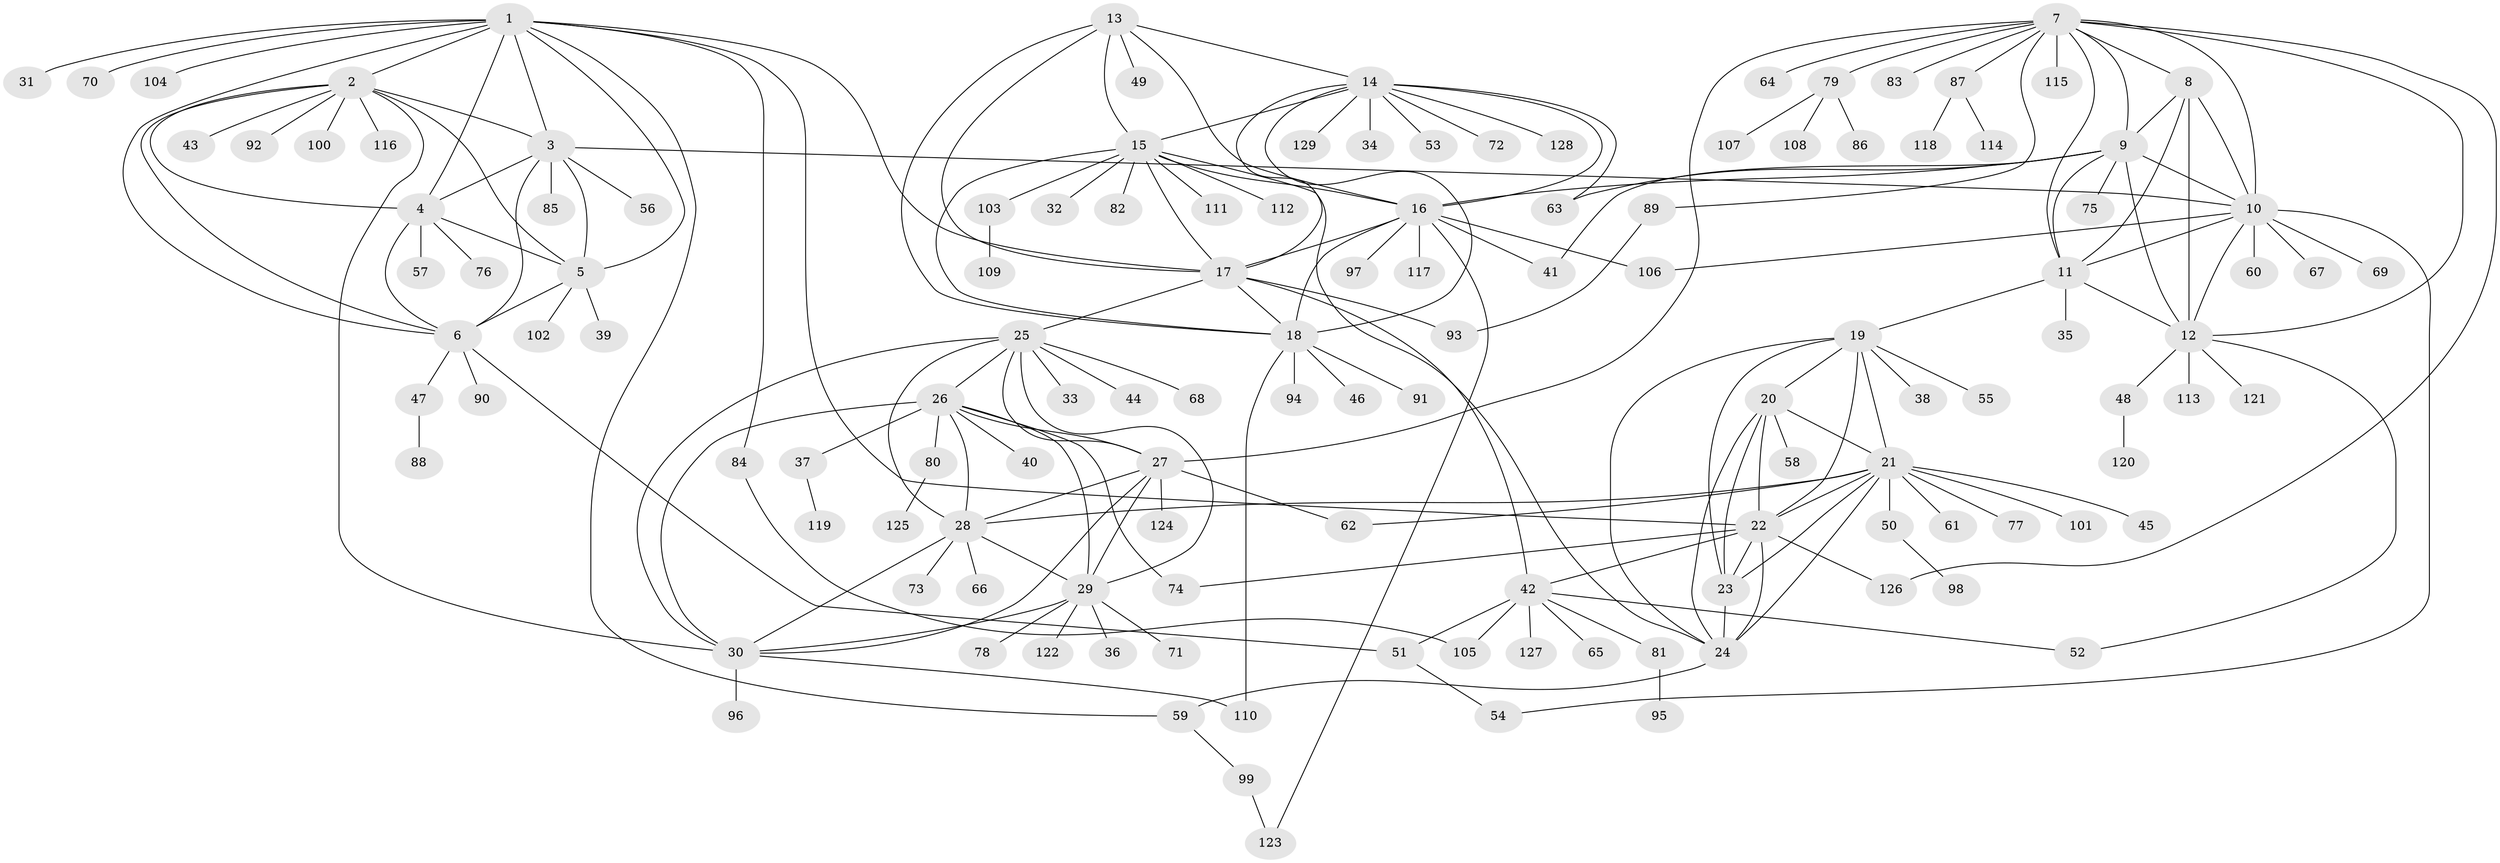 // coarse degree distribution, {11: 0.02564102564102564, 9: 0.038461538461538464, 7: 0.08974358974358974, 6: 0.0641025641025641, 12: 0.01282051282051282, 5: 0.05128205128205128, 8: 0.05128205128205128, 10: 0.02564102564102564, 3: 0.05128205128205128, 1: 0.4358974358974359, 2: 0.15384615384615385}
// Generated by graph-tools (version 1.1) at 2025/52/03/04/25 22:52:08]
// undirected, 129 vertices, 199 edges
graph export_dot {
  node [color=gray90,style=filled];
  1;
  2;
  3;
  4;
  5;
  6;
  7;
  8;
  9;
  10;
  11;
  12;
  13;
  14;
  15;
  16;
  17;
  18;
  19;
  20;
  21;
  22;
  23;
  24;
  25;
  26;
  27;
  28;
  29;
  30;
  31;
  32;
  33;
  34;
  35;
  36;
  37;
  38;
  39;
  40;
  41;
  42;
  43;
  44;
  45;
  46;
  47;
  48;
  49;
  50;
  51;
  52;
  53;
  54;
  55;
  56;
  57;
  58;
  59;
  60;
  61;
  62;
  63;
  64;
  65;
  66;
  67;
  68;
  69;
  70;
  71;
  72;
  73;
  74;
  75;
  76;
  77;
  78;
  79;
  80;
  81;
  82;
  83;
  84;
  85;
  86;
  87;
  88;
  89;
  90;
  91;
  92;
  93;
  94;
  95;
  96;
  97;
  98;
  99;
  100;
  101;
  102;
  103;
  104;
  105;
  106;
  107;
  108;
  109;
  110;
  111;
  112;
  113;
  114;
  115;
  116;
  117;
  118;
  119;
  120;
  121;
  122;
  123;
  124;
  125;
  126;
  127;
  128;
  129;
  1 -- 2;
  1 -- 3;
  1 -- 4;
  1 -- 5;
  1 -- 6;
  1 -- 17;
  1 -- 22;
  1 -- 31;
  1 -- 59;
  1 -- 70;
  1 -- 84;
  1 -- 104;
  2 -- 3;
  2 -- 4;
  2 -- 5;
  2 -- 6;
  2 -- 30;
  2 -- 43;
  2 -- 92;
  2 -- 100;
  2 -- 116;
  3 -- 4;
  3 -- 5;
  3 -- 6;
  3 -- 10;
  3 -- 56;
  3 -- 85;
  4 -- 5;
  4 -- 6;
  4 -- 57;
  4 -- 76;
  5 -- 6;
  5 -- 39;
  5 -- 102;
  6 -- 47;
  6 -- 51;
  6 -- 90;
  7 -- 8;
  7 -- 9;
  7 -- 10;
  7 -- 11;
  7 -- 12;
  7 -- 27;
  7 -- 64;
  7 -- 79;
  7 -- 83;
  7 -- 87;
  7 -- 89;
  7 -- 115;
  7 -- 126;
  8 -- 9;
  8 -- 10;
  8 -- 11;
  8 -- 12;
  9 -- 10;
  9 -- 11;
  9 -- 12;
  9 -- 16;
  9 -- 41;
  9 -- 63;
  9 -- 75;
  10 -- 11;
  10 -- 12;
  10 -- 54;
  10 -- 60;
  10 -- 67;
  10 -- 69;
  10 -- 106;
  11 -- 12;
  11 -- 19;
  11 -- 35;
  12 -- 48;
  12 -- 52;
  12 -- 113;
  12 -- 121;
  13 -- 14;
  13 -- 15;
  13 -- 16;
  13 -- 17;
  13 -- 18;
  13 -- 49;
  14 -- 15;
  14 -- 16;
  14 -- 17;
  14 -- 18;
  14 -- 34;
  14 -- 53;
  14 -- 63;
  14 -- 72;
  14 -- 128;
  14 -- 129;
  15 -- 16;
  15 -- 17;
  15 -- 18;
  15 -- 24;
  15 -- 32;
  15 -- 82;
  15 -- 103;
  15 -- 111;
  15 -- 112;
  16 -- 17;
  16 -- 18;
  16 -- 41;
  16 -- 97;
  16 -- 106;
  16 -- 117;
  16 -- 123;
  17 -- 18;
  17 -- 25;
  17 -- 42;
  17 -- 93;
  18 -- 46;
  18 -- 91;
  18 -- 94;
  18 -- 110;
  19 -- 20;
  19 -- 21;
  19 -- 22;
  19 -- 23;
  19 -- 24;
  19 -- 38;
  19 -- 55;
  20 -- 21;
  20 -- 22;
  20 -- 23;
  20 -- 24;
  20 -- 58;
  21 -- 22;
  21 -- 23;
  21 -- 24;
  21 -- 28;
  21 -- 45;
  21 -- 50;
  21 -- 61;
  21 -- 62;
  21 -- 77;
  21 -- 101;
  22 -- 23;
  22 -- 24;
  22 -- 42;
  22 -- 74;
  22 -- 126;
  23 -- 24;
  24 -- 59;
  25 -- 26;
  25 -- 27;
  25 -- 28;
  25 -- 29;
  25 -- 30;
  25 -- 33;
  25 -- 44;
  25 -- 68;
  26 -- 27;
  26 -- 28;
  26 -- 29;
  26 -- 30;
  26 -- 37;
  26 -- 40;
  26 -- 74;
  26 -- 80;
  27 -- 28;
  27 -- 29;
  27 -- 30;
  27 -- 62;
  27 -- 124;
  28 -- 29;
  28 -- 30;
  28 -- 66;
  28 -- 73;
  29 -- 30;
  29 -- 36;
  29 -- 71;
  29 -- 78;
  29 -- 122;
  30 -- 96;
  30 -- 110;
  37 -- 119;
  42 -- 51;
  42 -- 52;
  42 -- 65;
  42 -- 81;
  42 -- 105;
  42 -- 127;
  47 -- 88;
  48 -- 120;
  50 -- 98;
  51 -- 54;
  59 -- 99;
  79 -- 86;
  79 -- 107;
  79 -- 108;
  80 -- 125;
  81 -- 95;
  84 -- 105;
  87 -- 114;
  87 -- 118;
  89 -- 93;
  99 -- 123;
  103 -- 109;
}
